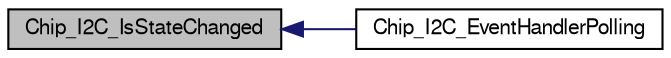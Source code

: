 digraph "Chip_I2C_IsStateChanged"
{
  edge [fontname="FreeSans",fontsize="10",labelfontname="FreeSans",labelfontsize="10"];
  node [fontname="FreeSans",fontsize="10",shape=record];
  rankdir="LR";
  Node1 [label="Chip_I2C_IsStateChanged",height=0.2,width=0.4,color="black", fillcolor="grey75", style="filled", fontcolor="black"];
  Node1 -> Node2 [dir="back",color="midnightblue",fontsize="10",style="solid"];
  Node2 [label="Chip_I2C_EventHandlerPolling",height=0.2,width=0.4,color="black", fillcolor="white", style="filled",URL="$group__I2C__17XX__40XX.html#gaaa89a66d658a41325b3c5e56bc059401",tooltip="Default event handler for polling operation. "];
}
